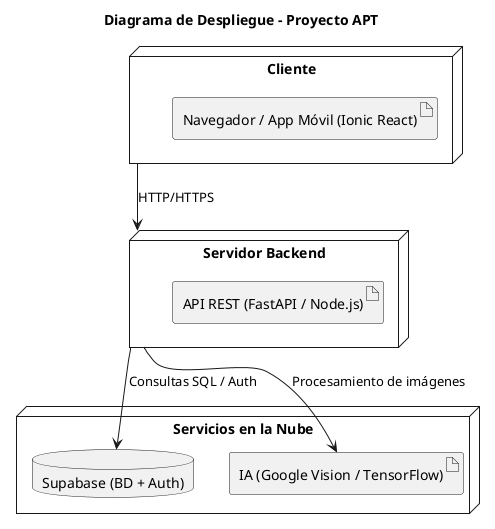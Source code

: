 @startuml Diagrama_de_despliegue
title Diagrama de Despliegue - Proyecto APT

node "Cliente" {
    artifact "Navegador / App Móvil (Ionic React)"
}

node "Servidor Backend" {
    artifact "API REST (FastAPI / Node.js)"
}

node "Servicios en la Nube" {
    database "Supabase (BD + Auth)"
    artifact "IA (Google Vision / TensorFlow)"
}

"Cliente" --> "Servidor Backend" : HTTP/HTTPS
"Servidor Backend" --> "Supabase (BD + Auth)" : Consultas SQL / Auth
"Servidor Backend" --> "IA (Google Vision / TensorFlow)" : Procesamiento de imágenes

@enduml
